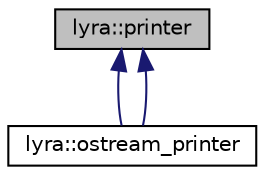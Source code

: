 digraph "lyra::printer"
{
 // INTERACTIVE_SVG=YES
 // LATEX_PDF_SIZE
  edge [fontname="Helvetica",fontsize="10",labelfontname="Helvetica",labelfontsize="10"];
  node [fontname="Helvetica",fontsize="10",shape=record];
  Node1 [label="lyra::printer",height=0.2,width=0.4,color="black", fillcolor="grey75", style="filled", fontcolor="black",tooltip=" "];
  Node1 -> Node2 [dir="back",color="midnightblue",fontsize="10",style="solid",fontname="Helvetica"];
  Node2 [label="lyra::ostream_printer",height=0.2,width=0.4,color="black", fillcolor="white", style="filled",URL="$classlyra_1_1ostream__printer.html",tooltip=" "];
  Node1 -> Node2 [dir="back",color="midnightblue",fontsize="10",style="solid",fontname="Helvetica"];
}
